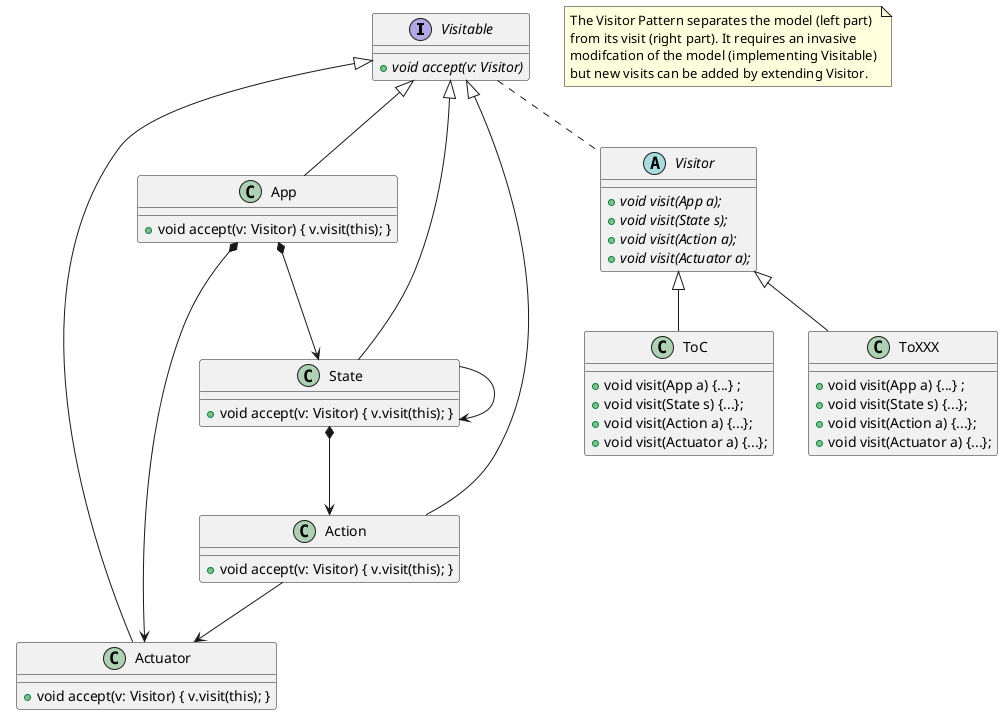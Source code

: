 @startuml

interface Visitable {
 + {abstract} void accept(v: Visitor)
}

class App {
  + void accept(v: Visitor) { v.visit(this); }
}
class Actuator {
  + void accept(v: Visitor) { v.visit(this); }
}

class State {
  + void accept(v: Visitor) { v.visit(this); }
 }

class Action {
  + void accept(v: Visitor) { v.visit(this); }
}

abstract class Visitor {
  + {abstract} void visit(App a);
  + {abstract} void visit(State s);
  + {abstract} void visit(Action a);
  + {abstract} void visit(Actuator a);
}

class ToC {
  + void visit(App a) {...} ;
  + void visit(State s) {...};
  + void visit(Action a) {...};
  + void visit(Actuator a) {...};
}

class ToXXX {
  + void visit(App a) {...} ;
  + void visit(State s) {...};
  + void visit(Action a) {...};
  + void visit(Actuator a) {...};
}


Visitable <|-- App
Visitable <|-- Actuator
Visitable <|-- State
Visitable <|-- Action

Visitor <|-- ToC
Visitor <|-- ToXXX
Visitable .. Visitor

App *-->  State
App *-->  Actuator
State -->  State
State *--> Action
Action -->  Actuator


note "The Visitor Pattern separates the model (left part)\nfrom its visit (right part). It requires an invasive\nmodifcation of the model (implementing Visitable)\nbut new visits can be added by extending Visitor." as N1

@enduml